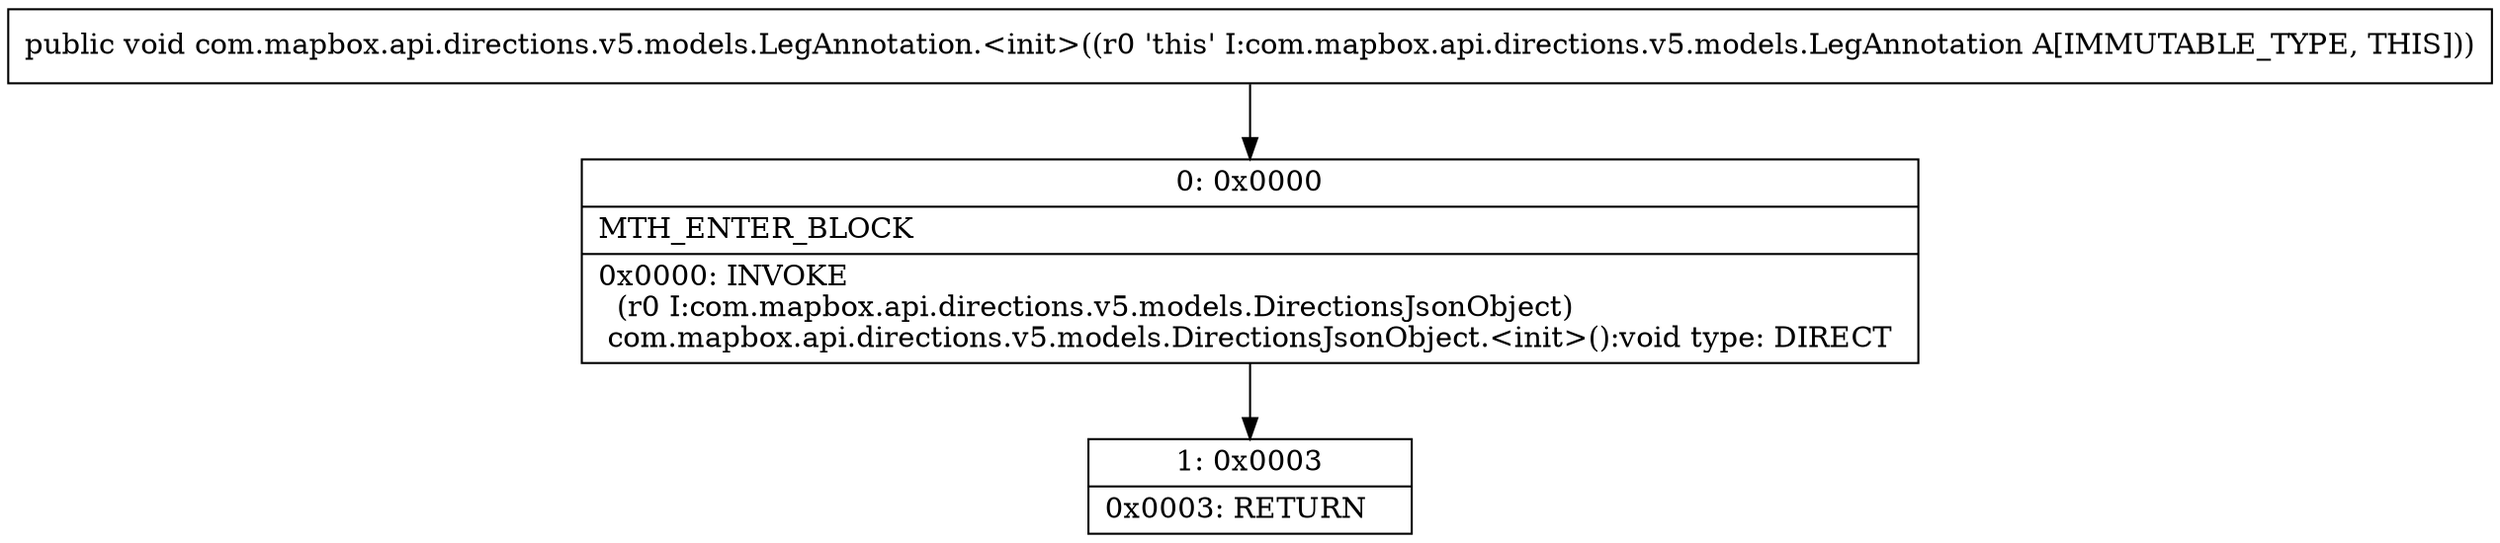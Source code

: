 digraph "CFG forcom.mapbox.api.directions.v5.models.LegAnnotation.\<init\>()V" {
Node_0 [shape=record,label="{0\:\ 0x0000|MTH_ENTER_BLOCK\l|0x0000: INVOKE  \l  (r0 I:com.mapbox.api.directions.v5.models.DirectionsJsonObject)\l com.mapbox.api.directions.v5.models.DirectionsJsonObject.\<init\>():void type: DIRECT \l}"];
Node_1 [shape=record,label="{1\:\ 0x0003|0x0003: RETURN   \l}"];
MethodNode[shape=record,label="{public void com.mapbox.api.directions.v5.models.LegAnnotation.\<init\>((r0 'this' I:com.mapbox.api.directions.v5.models.LegAnnotation A[IMMUTABLE_TYPE, THIS])) }"];
MethodNode -> Node_0;
Node_0 -> Node_1;
}


